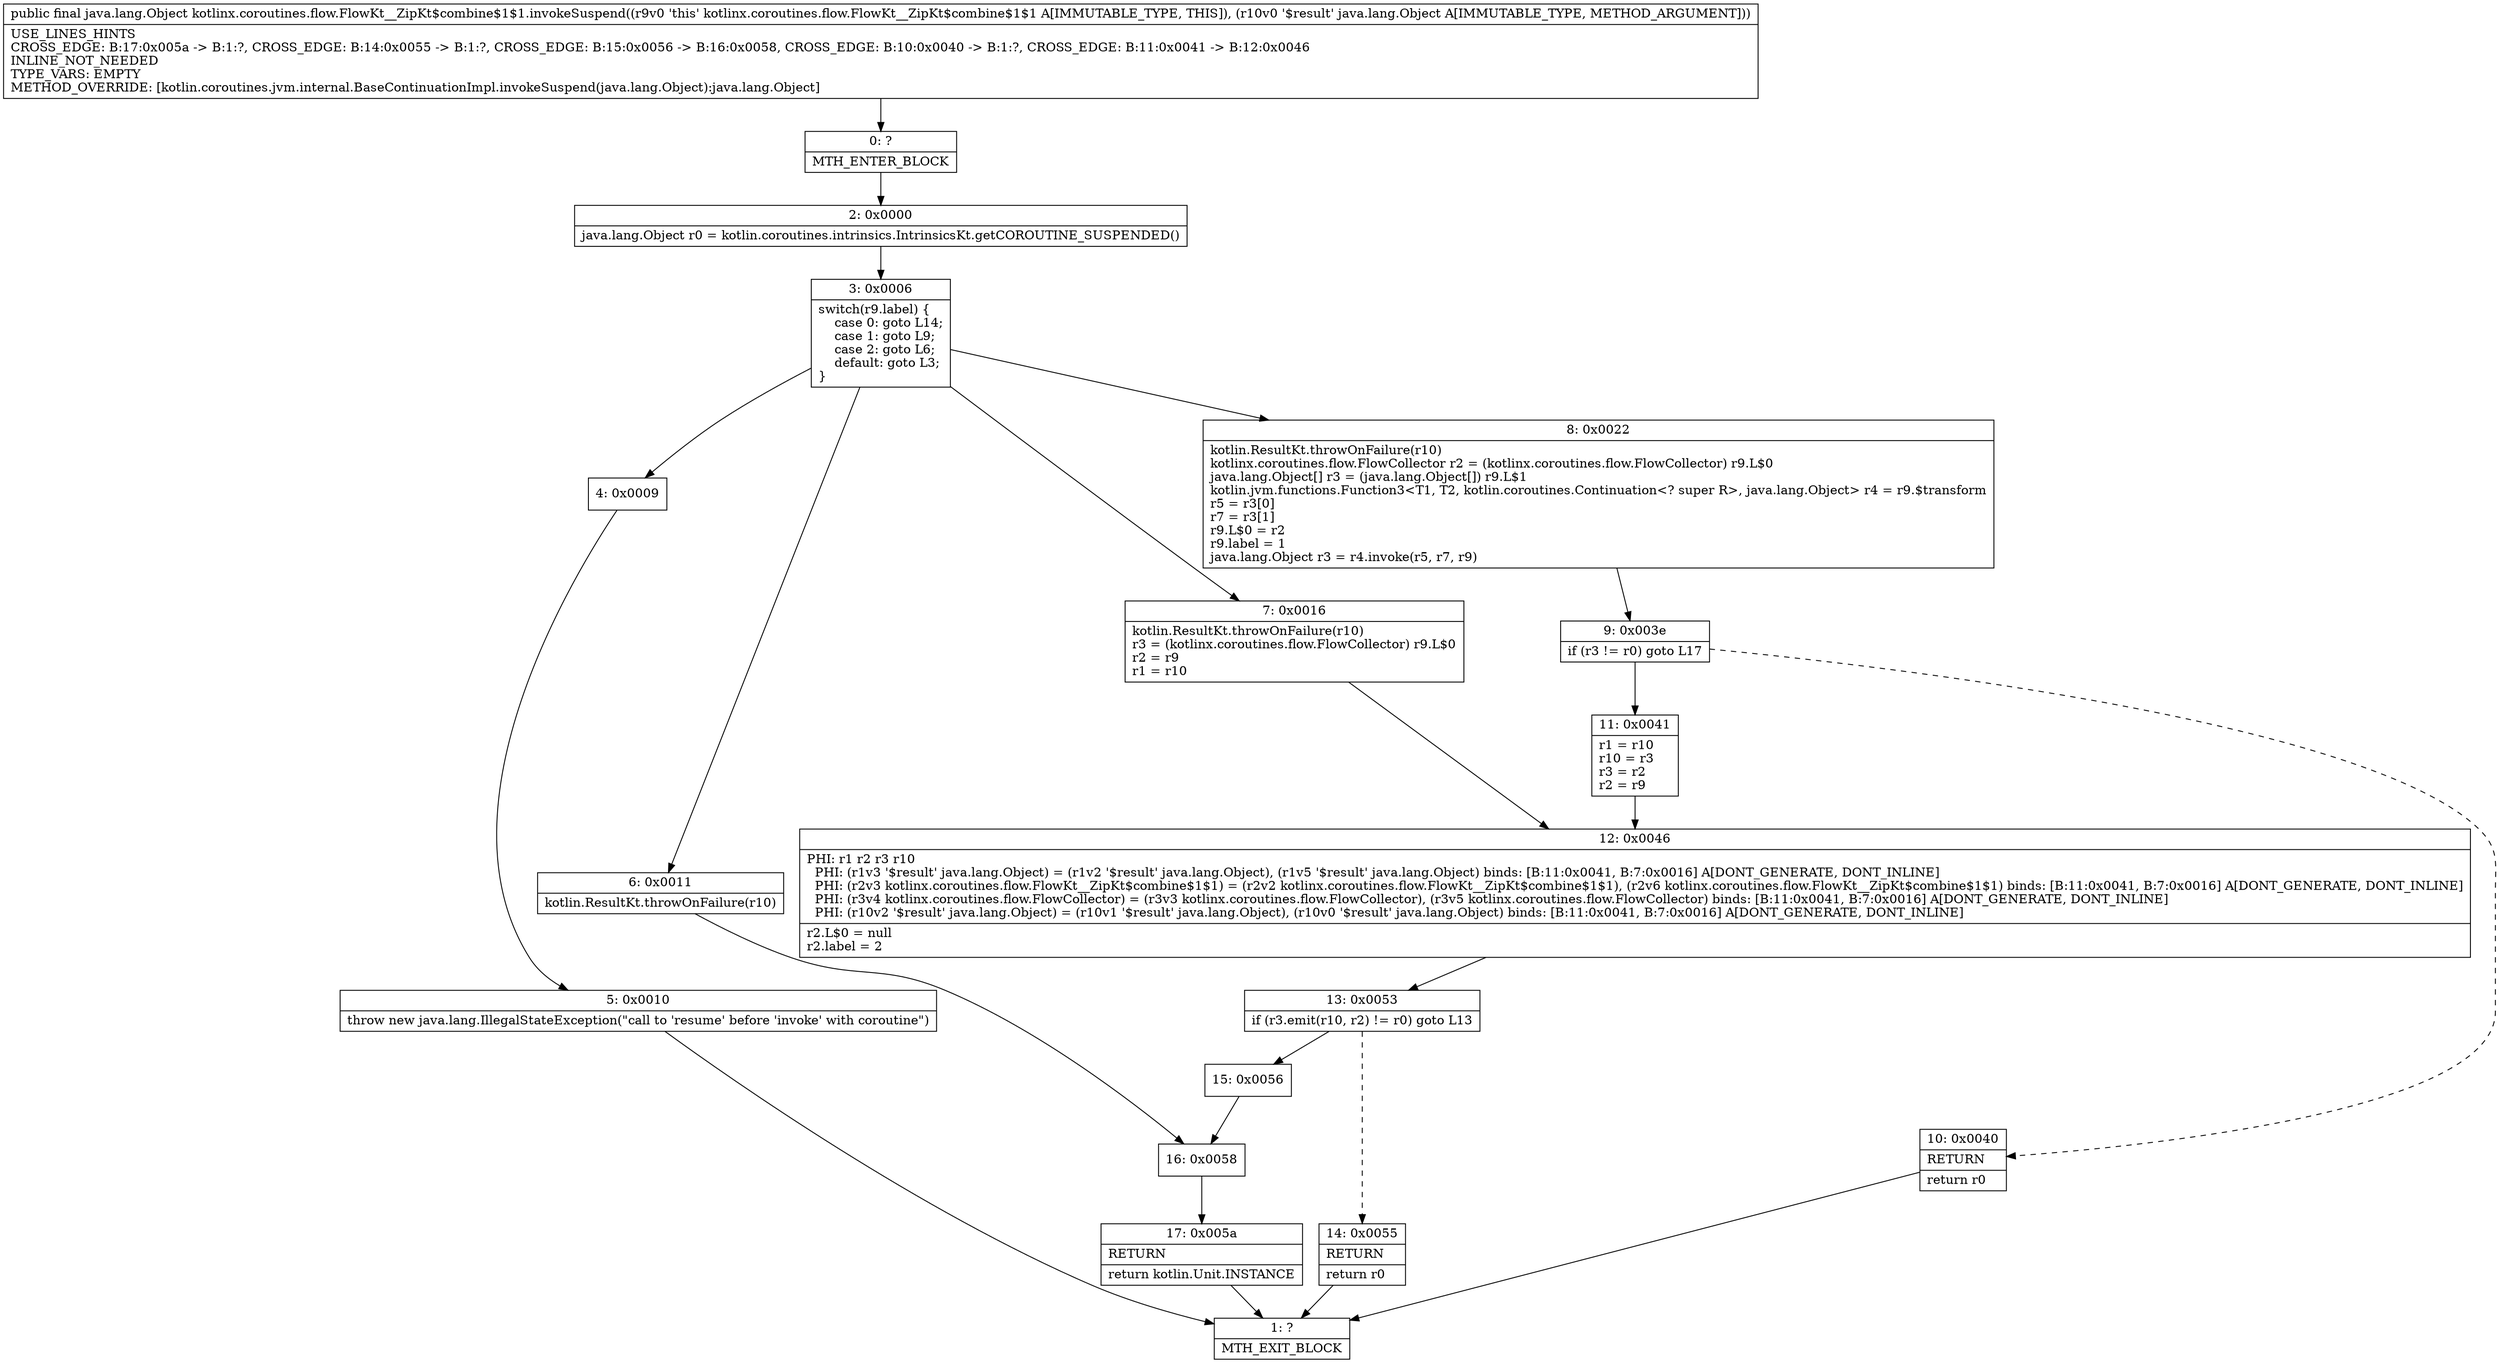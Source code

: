digraph "CFG forkotlinx.coroutines.flow.FlowKt__ZipKt$combine$1$1.invokeSuspend(Ljava\/lang\/Object;)Ljava\/lang\/Object;" {
Node_0 [shape=record,label="{0\:\ ?|MTH_ENTER_BLOCK\l}"];
Node_2 [shape=record,label="{2\:\ 0x0000|java.lang.Object r0 = kotlin.coroutines.intrinsics.IntrinsicsKt.getCOROUTINE_SUSPENDED()\l}"];
Node_3 [shape=record,label="{3\:\ 0x0006|switch(r9.label) \{\l    case 0: goto L14;\l    case 1: goto L9;\l    case 2: goto L6;\l    default: goto L3;\l\}\l}"];
Node_4 [shape=record,label="{4\:\ 0x0009}"];
Node_5 [shape=record,label="{5\:\ 0x0010|throw new java.lang.IllegalStateException(\"call to 'resume' before 'invoke' with coroutine\")\l}"];
Node_1 [shape=record,label="{1\:\ ?|MTH_EXIT_BLOCK\l}"];
Node_6 [shape=record,label="{6\:\ 0x0011|kotlin.ResultKt.throwOnFailure(r10)\l}"];
Node_16 [shape=record,label="{16\:\ 0x0058}"];
Node_17 [shape=record,label="{17\:\ 0x005a|RETURN\l|return kotlin.Unit.INSTANCE\l}"];
Node_7 [shape=record,label="{7\:\ 0x0016|kotlin.ResultKt.throwOnFailure(r10)\lr3 = (kotlinx.coroutines.flow.FlowCollector) r9.L$0\lr2 = r9\lr1 = r10\l}"];
Node_12 [shape=record,label="{12\:\ 0x0046|PHI: r1 r2 r3 r10 \l  PHI: (r1v3 '$result' java.lang.Object) = (r1v2 '$result' java.lang.Object), (r1v5 '$result' java.lang.Object) binds: [B:11:0x0041, B:7:0x0016] A[DONT_GENERATE, DONT_INLINE]\l  PHI: (r2v3 kotlinx.coroutines.flow.FlowKt__ZipKt$combine$1$1) = (r2v2 kotlinx.coroutines.flow.FlowKt__ZipKt$combine$1$1), (r2v6 kotlinx.coroutines.flow.FlowKt__ZipKt$combine$1$1) binds: [B:11:0x0041, B:7:0x0016] A[DONT_GENERATE, DONT_INLINE]\l  PHI: (r3v4 kotlinx.coroutines.flow.FlowCollector) = (r3v3 kotlinx.coroutines.flow.FlowCollector), (r3v5 kotlinx.coroutines.flow.FlowCollector) binds: [B:11:0x0041, B:7:0x0016] A[DONT_GENERATE, DONT_INLINE]\l  PHI: (r10v2 '$result' java.lang.Object) = (r10v1 '$result' java.lang.Object), (r10v0 '$result' java.lang.Object) binds: [B:11:0x0041, B:7:0x0016] A[DONT_GENERATE, DONT_INLINE]\l|r2.L$0 = null\lr2.label = 2\l}"];
Node_13 [shape=record,label="{13\:\ 0x0053|if (r3.emit(r10, r2) != r0) goto L13\l}"];
Node_14 [shape=record,label="{14\:\ 0x0055|RETURN\l|return r0\l}"];
Node_15 [shape=record,label="{15\:\ 0x0056}"];
Node_8 [shape=record,label="{8\:\ 0x0022|kotlin.ResultKt.throwOnFailure(r10)\lkotlinx.coroutines.flow.FlowCollector r2 = (kotlinx.coroutines.flow.FlowCollector) r9.L$0\ljava.lang.Object[] r3 = (java.lang.Object[]) r9.L$1\lkotlin.jvm.functions.Function3\<T1, T2, kotlin.coroutines.Continuation\<? super R\>, java.lang.Object\> r4 = r9.$transform\lr5 = r3[0]\lr7 = r3[1]\lr9.L$0 = r2\lr9.label = 1\ljava.lang.Object r3 = r4.invoke(r5, r7, r9)\l}"];
Node_9 [shape=record,label="{9\:\ 0x003e|if (r3 != r0) goto L17\l}"];
Node_10 [shape=record,label="{10\:\ 0x0040|RETURN\l|return r0\l}"];
Node_11 [shape=record,label="{11\:\ 0x0041|r1 = r10\lr10 = r3\lr3 = r2\lr2 = r9\l}"];
MethodNode[shape=record,label="{public final java.lang.Object kotlinx.coroutines.flow.FlowKt__ZipKt$combine$1$1.invokeSuspend((r9v0 'this' kotlinx.coroutines.flow.FlowKt__ZipKt$combine$1$1 A[IMMUTABLE_TYPE, THIS]), (r10v0 '$result' java.lang.Object A[IMMUTABLE_TYPE, METHOD_ARGUMENT]))  | USE_LINES_HINTS\lCROSS_EDGE: B:17:0x005a \-\> B:1:?, CROSS_EDGE: B:14:0x0055 \-\> B:1:?, CROSS_EDGE: B:15:0x0056 \-\> B:16:0x0058, CROSS_EDGE: B:10:0x0040 \-\> B:1:?, CROSS_EDGE: B:11:0x0041 \-\> B:12:0x0046\lINLINE_NOT_NEEDED\lTYPE_VARS: EMPTY\lMETHOD_OVERRIDE: [kotlin.coroutines.jvm.internal.BaseContinuationImpl.invokeSuspend(java.lang.Object):java.lang.Object]\l}"];
MethodNode -> Node_0;Node_0 -> Node_2;
Node_2 -> Node_3;
Node_3 -> Node_4;
Node_3 -> Node_6;
Node_3 -> Node_7;
Node_3 -> Node_8;
Node_4 -> Node_5;
Node_5 -> Node_1;
Node_6 -> Node_16;
Node_16 -> Node_17;
Node_17 -> Node_1;
Node_7 -> Node_12;
Node_12 -> Node_13;
Node_13 -> Node_14[style=dashed];
Node_13 -> Node_15;
Node_14 -> Node_1;
Node_15 -> Node_16;
Node_8 -> Node_9;
Node_9 -> Node_10[style=dashed];
Node_9 -> Node_11;
Node_10 -> Node_1;
Node_11 -> Node_12;
}

